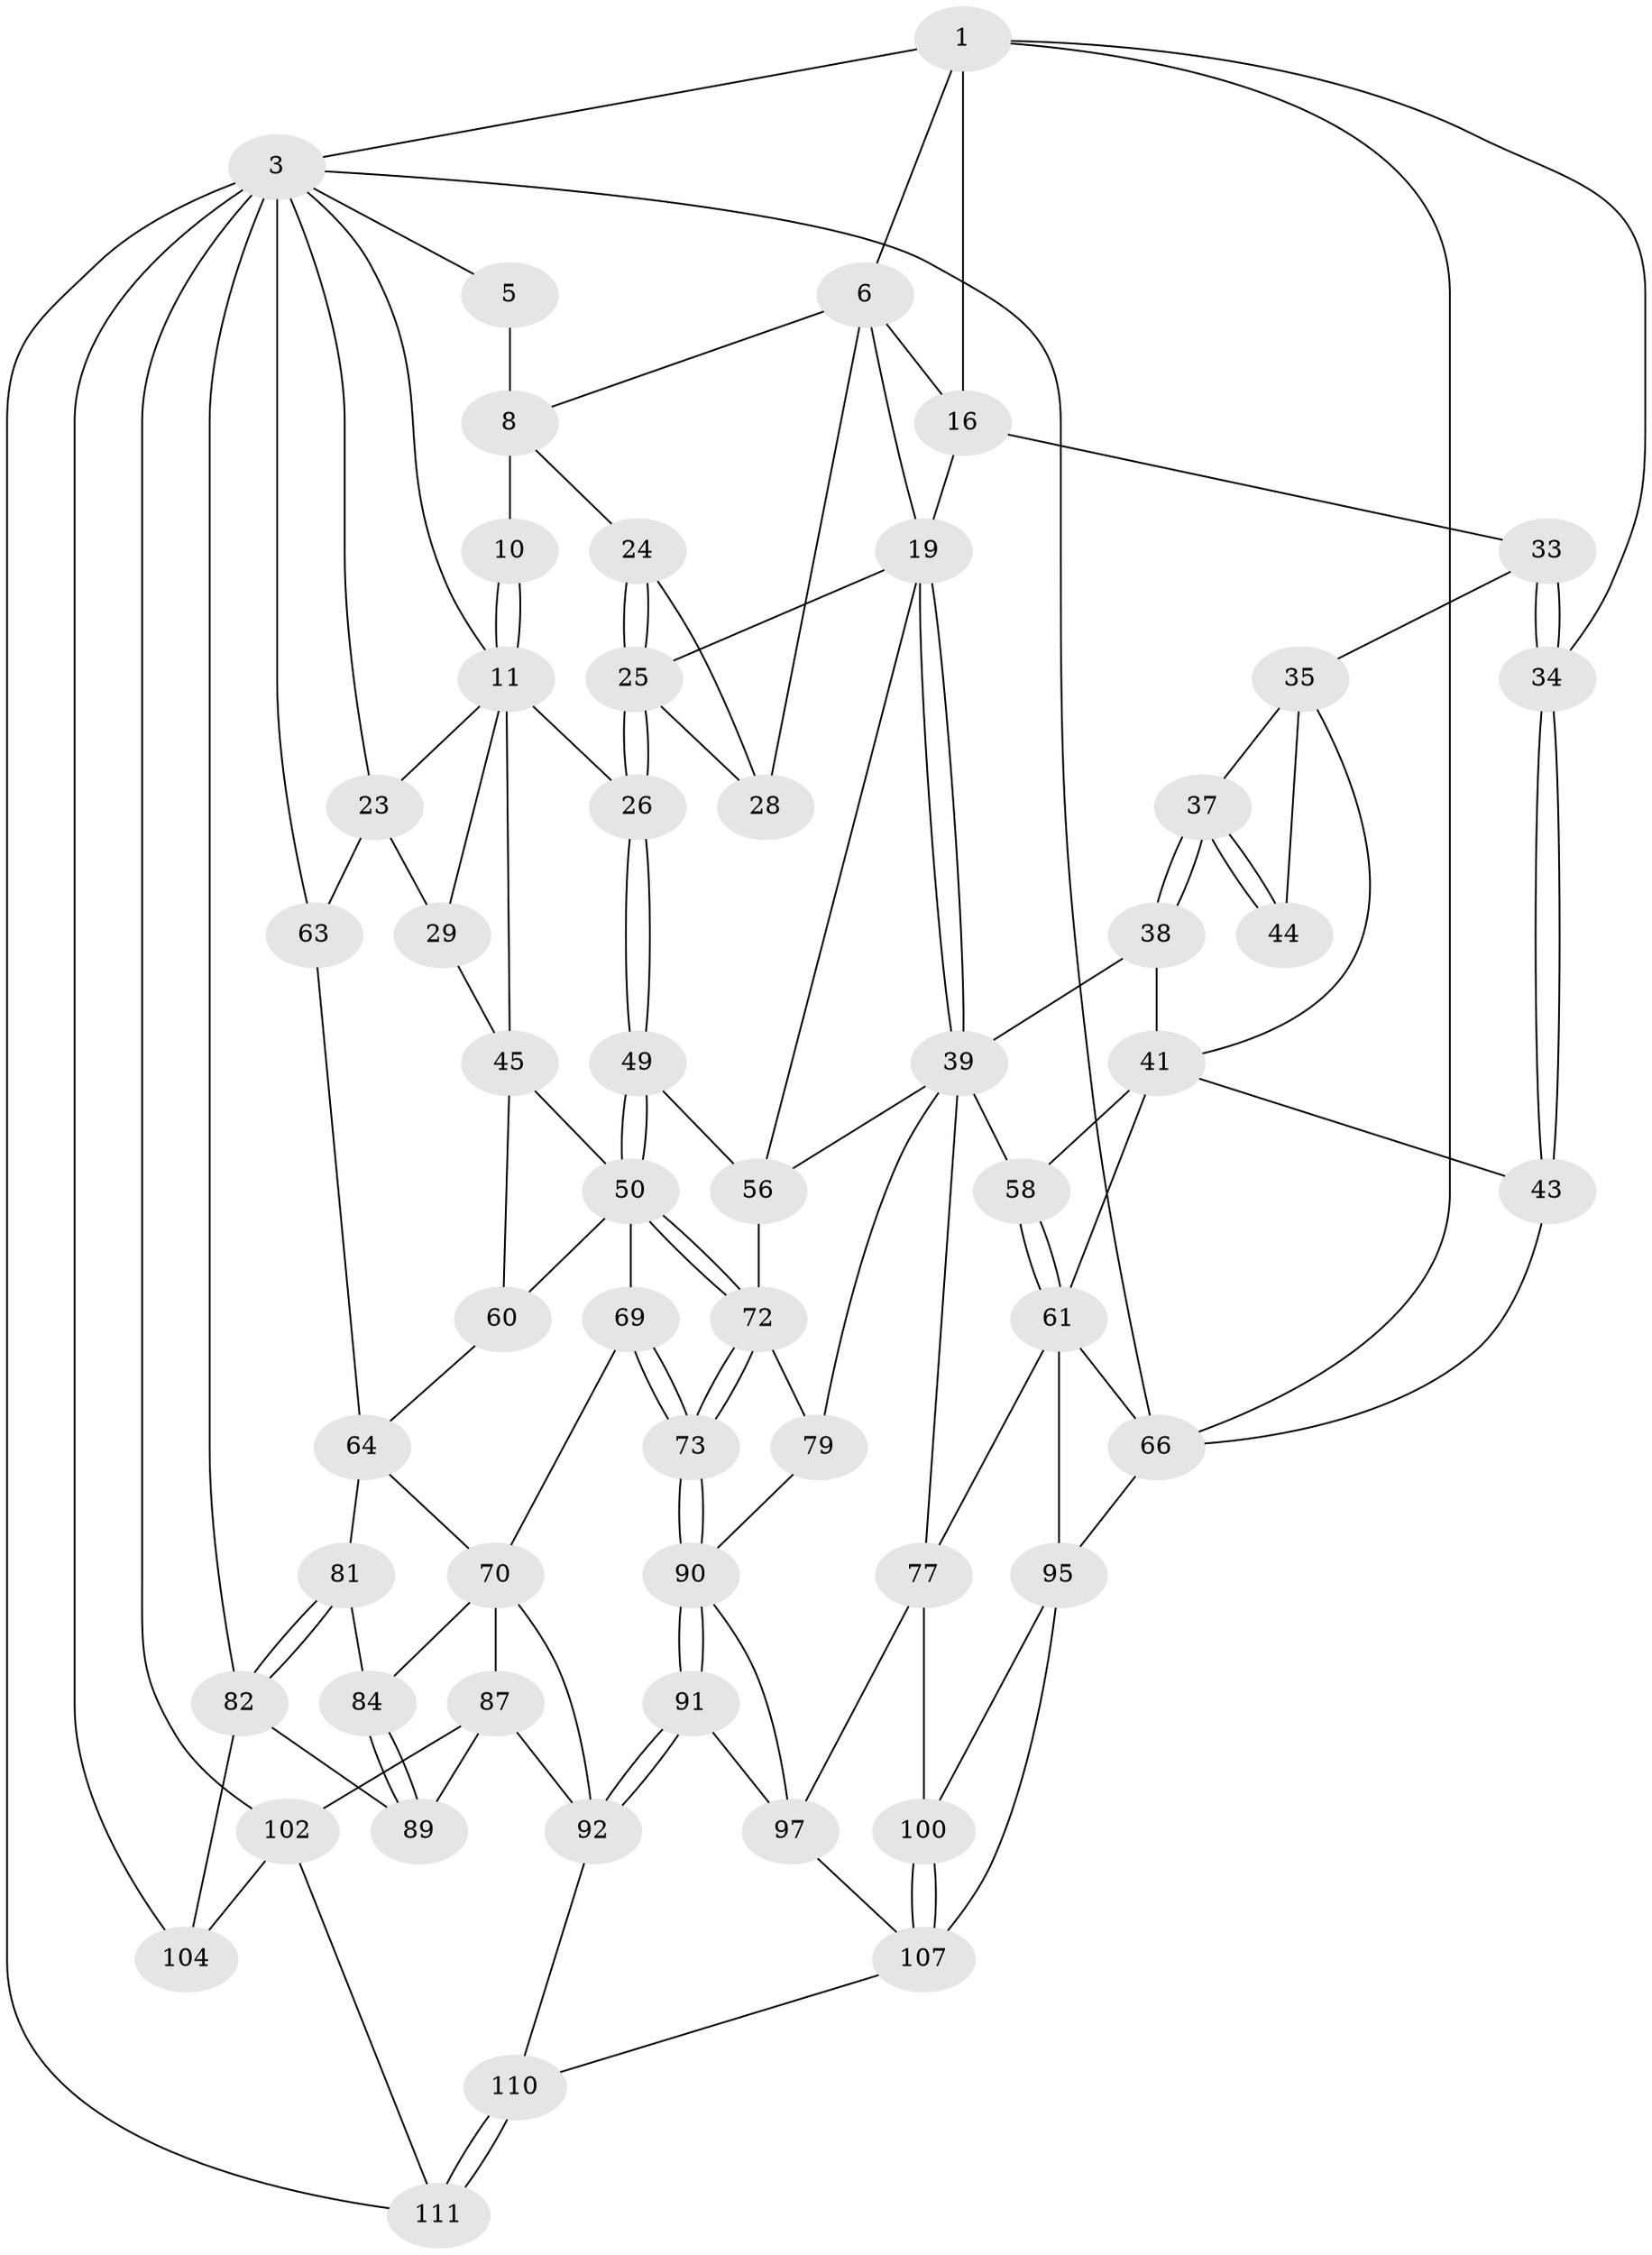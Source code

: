// original degree distribution, {3: 0.017699115044247787, 6: 0.19469026548672566, 4: 0.22123893805309736, 5: 0.5663716814159292}
// Generated by graph-tools (version 1.1) at 2025/17/03/09/25 04:17:09]
// undirected, 56 vertices, 127 edges
graph export_dot {
graph [start="1"]
  node [color=gray90,style=filled];
  1 [pos="+0.7687579986786214+0",super="+2"];
  3 [pos="+0+0",super="+4+22+85"];
  5 [pos="+0.3887434329427368+0"];
  6 [pos="+0.7705197385875828+0.08300533394818195",super="+7"];
  8 [pos="+0.5813413851761444+0.072791179685269",super="+9+15"];
  10 [pos="+0.43237841733760685+0.15106789219770797"];
  11 [pos="+0.4072334157679511+0.18245635554325326",super="+27+12"];
  16 [pos="+0.7873628879563437+0.09260803863753574",super="+18"];
  19 [pos="+0.8002721065602453+0.3095112607173175",super="+20"];
  23 [pos="+0.09421661079643935+0.163730067770473",super="+30"];
  24 [pos="+0.5496274037593434+0.24088078228723722"];
  25 [pos="+0.524076674473773+0.2926939289395085",super="+32"];
  26 [pos="+0.5006619196718373+0.3263025909934523"];
  28 [pos="+0.6326159442250363+0.21384576383796589"];
  29 [pos="+0.1479337661245924+0.34684566470485373"];
  33 [pos="+0.8994610850985592+0.18681280714468837"];
  34 [pos="+1+0.07632534300907425"];
  35 [pos="+0.9150724977623338+0.24348305529723682",super="+40+36"];
  37 [pos="+0.8920269362371358+0.36668921840084956"];
  38 [pos="+0.8848202013503581+0.3738900169611611"];
  39 [pos="+0.8524122366620983+0.3707282101792475",super="+54"];
  41 [pos="+1+0.36791870703713975",super="+42+53"];
  43 [pos="+1+0.3601026498749099"];
  44 [pos="+0.9524461813250781+0.3438385527453955"];
  45 [pos="+0.3050115827537671+0.27552559852396713",super="+48+46"];
  49 [pos="+0.5058484834356624+0.436350070819321"];
  50 [pos="+0.4809041373168049+0.4520787164216706",super="+51"];
  56 [pos="+0.6781359626882458+0.4057179802695921",super="+57"];
  58 [pos="+0.9222076496455635+0.4811442524563163"];
  60 [pos="+0.2608483226792391+0.42750745123212036"];
  61 [pos="+0.9243949898580491+0.4844203445462328",super="+74"];
  63 [pos="+0.05225941131000347+0.37342351813504066"];
  64 [pos="+0.2584012750782043+0.4325193843902372",super="+65"];
  66 [pos="+1+1",super="+67"];
  69 [pos="+0.32164852684261985+0.5642089835923904"];
  70 [pos="+0.2810062604261443+0.5833188241092296",super="+86+71"];
  72 [pos="+0.46517055745123004+0.5621963460358673",super="+80"];
  73 [pos="+0.4519811354750539+0.6024712671807462"];
  77 [pos="+0.7819701130800751+0.6107358512188864",super="+96"];
  79 [pos="+0.6423597555473939+0.6150541652807813"];
  81 [pos="+0.11353380156293885+0.5808977191634842"];
  82 [pos="+0+0.5814186646777509",super="+83+101"];
  84 [pos="+0.13424218712836256+0.6079984435553979"];
  87 [pos="+0.2778560040556135+0.7578546503694423",super="+88+106"];
  89 [pos="+0.13394957560156132+0.6307117552796005"];
  90 [pos="+0.4538249921378101+0.6220364933769875",super="+93"];
  91 [pos="+0.4181979825984079+0.7778431304296586"];
  92 [pos="+0.39104708774770824+0.7938096194433272",super="+109"];
  95 [pos="+0.8972165650161277+0.7364173081299448",super="+99"];
  97 [pos="+0.5984878833977602+0.7536738903329838",super="+98"];
  100 [pos="+0.7865254266576072+0.8016427146491826"];
  102 [pos="+0.09247490348794142+0.8343509908668919",super="+103"];
  104 [pos="+0+0.8264397887620935"];
  107 [pos="+0.6338136870109177+0.9220961482782787",super="+108"];
  110 [pos="+0.3468351676474455+1"];
  111 [pos="+0.2742261489694568+1"];
  1 -- 6;
  1 -- 16;
  1 -- 66;
  1 -- 3;
  1 -- 34;
  3 -- 11;
  3 -- 5;
  3 -- 82 [weight=2];
  3 -- 23;
  3 -- 63;
  3 -- 66;
  3 -- 102;
  3 -- 104;
  3 -- 111;
  5 -- 8;
  6 -- 16;
  6 -- 8;
  6 -- 28;
  6 -- 19;
  8 -- 10 [weight=2];
  8 -- 24;
  10 -- 11;
  10 -- 11;
  11 -- 26;
  11 -- 45 [weight=2];
  11 -- 23;
  11 -- 29;
  16 -- 33;
  16 -- 19;
  19 -- 39;
  19 -- 39;
  19 -- 56;
  19 -- 25;
  23 -- 63;
  23 -- 29;
  24 -- 25;
  24 -- 25;
  24 -- 28;
  25 -- 26;
  25 -- 26;
  25 -- 28;
  26 -- 49;
  26 -- 49;
  29 -- 45;
  33 -- 34;
  33 -- 34;
  33 -- 35;
  34 -- 43;
  34 -- 43;
  35 -- 41;
  35 -- 44 [weight=2];
  35 -- 37;
  37 -- 38;
  37 -- 38;
  37 -- 44;
  37 -- 44;
  38 -- 39;
  38 -- 41;
  39 -- 56;
  39 -- 58;
  39 -- 77;
  39 -- 79;
  41 -- 43;
  41 -- 61;
  41 -- 58;
  43 -- 66;
  45 -- 50;
  45 -- 60;
  49 -- 50;
  49 -- 50;
  49 -- 56;
  50 -- 72;
  50 -- 72;
  50 -- 69;
  50 -- 60;
  56 -- 72;
  58 -- 61;
  58 -- 61;
  60 -- 64;
  61 -- 66 [weight=2];
  61 -- 77;
  61 -- 95;
  63 -- 64;
  64 -- 81;
  64 -- 70;
  66 -- 95 [weight=2];
  69 -- 70;
  69 -- 73;
  69 -- 73;
  70 -- 92;
  70 -- 87;
  70 -- 84;
  72 -- 73;
  72 -- 73;
  72 -- 79;
  73 -- 90;
  73 -- 90;
  77 -- 97;
  77 -- 100;
  79 -- 90;
  81 -- 82;
  81 -- 82;
  81 -- 84;
  82 -- 104;
  82 -- 89;
  84 -- 89;
  84 -- 89;
  87 -- 89;
  87 -- 102 [weight=2];
  87 -- 92;
  90 -- 91;
  90 -- 91;
  90 -- 97;
  91 -- 92;
  91 -- 92;
  91 -- 97;
  92 -- 110;
  95 -- 107;
  95 -- 100;
  97 -- 107;
  100 -- 107;
  100 -- 107;
  102 -- 104;
  102 -- 111;
  107 -- 110;
  110 -- 111;
  110 -- 111;
}

